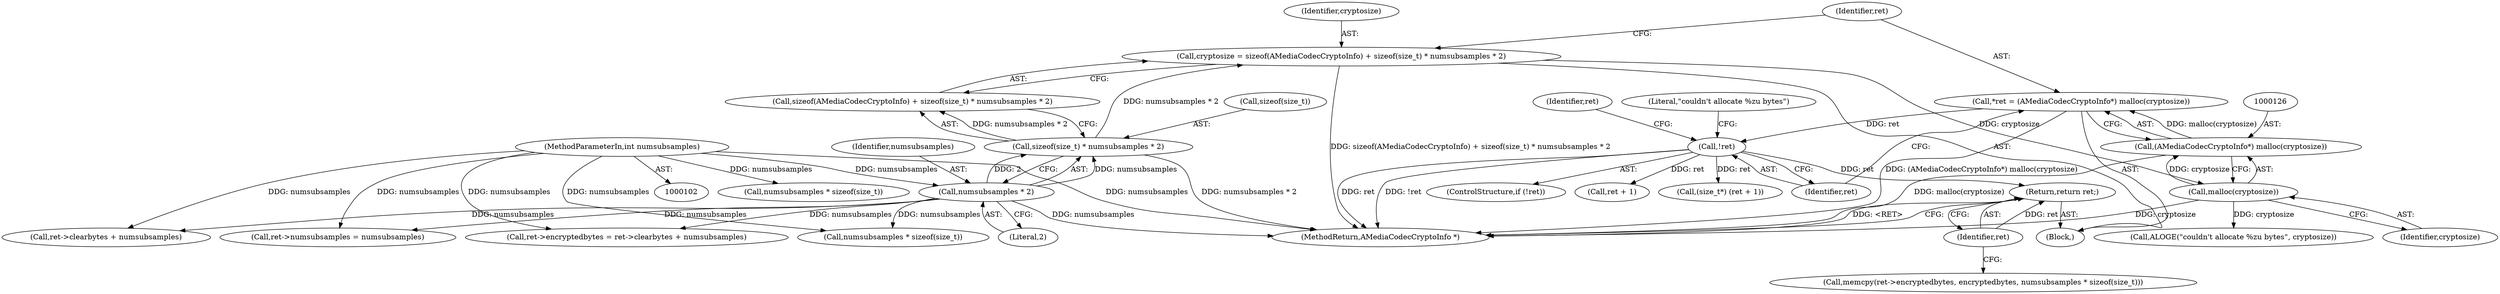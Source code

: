 digraph "0_Android_2b4667baa5a2badbdfec1794156ee17d4afef37c@pointer" {
"1000210" [label="(Return,return ret;)"];
"1000211" [label="(Identifier,ret)"];
"1000130" [label="(Call,!ret)"];
"1000123" [label="(Call,*ret = (AMediaCodecCryptoInfo*) malloc(cryptosize))"];
"1000125" [label="(Call,(AMediaCodecCryptoInfo*) malloc(cryptosize))"];
"1000127" [label="(Call,malloc(cryptosize))"];
"1000111" [label="(Call,cryptosize = sizeof(AMediaCodecCryptoInfo) + sizeof(size_t) * numsubsamples * 2)"];
"1000116" [label="(Call,sizeof(size_t) * numsubsamples * 2)"];
"1000119" [label="(Call,numsubsamples * 2)"];
"1000103" [label="(MethodParameterIn,int numsubsamples)"];
"1000140" [label="(Identifier,ret)"];
"1000197" [label="(Call,numsubsamples * sizeof(size_t))"];
"1000112" [label="(Identifier,cryptosize)"];
"1000183" [label="(Call,ret->encryptedbytes = ret->clearbytes + numsubsamples)"];
"1000113" [label="(Call,sizeof(AMediaCodecCryptoInfo) + sizeof(size_t) * numsubsamples * 2)"];
"1000116" [label="(Call,sizeof(size_t) * numsubsamples * 2)"];
"1000180" [label="(Call,ret + 1)"];
"1000111" [label="(Call,cryptosize = sizeof(AMediaCodecCryptoInfo) + sizeof(size_t) * numsubsamples * 2)"];
"1000125" [label="(Call,(AMediaCodecCryptoInfo*) malloc(cryptosize))"];
"1000206" [label="(Call,numsubsamples * sizeof(size_t))"];
"1000187" [label="(Call,ret->clearbytes + numsubsamples)"];
"1000128" [label="(Identifier,cryptosize)"];
"1000133" [label="(Call,ALOGE(\"couldn't allocate %zu bytes\", cryptosize))"];
"1000103" [label="(MethodParameterIn,int numsubsamples)"];
"1000109" [label="(Block,)"];
"1000210" [label="(Return,return ret;)"];
"1000131" [label="(Identifier,ret)"];
"1000178" [label="(Call,(size_t*) (ret + 1))"];
"1000138" [label="(Call,ret->numsubsamples = numsubsamples)"];
"1000212" [label="(MethodReturn,AMediaCodecCryptoInfo *)"];
"1000129" [label="(ControlStructure,if (!ret))"];
"1000121" [label="(Literal,2)"];
"1000130" [label="(Call,!ret)"];
"1000123" [label="(Call,*ret = (AMediaCodecCryptoInfo*) malloc(cryptosize))"];
"1000201" [label="(Call,memcpy(ret->encryptedbytes, encryptedbytes, numsubsamples * sizeof(size_t)))"];
"1000134" [label="(Literal,\"couldn't allocate %zu bytes\")"];
"1000127" [label="(Call,malloc(cryptosize))"];
"1000124" [label="(Identifier,ret)"];
"1000117" [label="(Call,sizeof(size_t))"];
"1000120" [label="(Identifier,numsubsamples)"];
"1000119" [label="(Call,numsubsamples * 2)"];
"1000211" [label="(Identifier,ret)"];
"1000210" -> "1000109"  [label="AST: "];
"1000210" -> "1000211"  [label="CFG: "];
"1000211" -> "1000210"  [label="AST: "];
"1000212" -> "1000210"  [label="CFG: "];
"1000210" -> "1000212"  [label="DDG: <RET>"];
"1000211" -> "1000210"  [label="DDG: ret"];
"1000130" -> "1000210"  [label="DDG: ret"];
"1000211" -> "1000201"  [label="CFG: "];
"1000130" -> "1000129"  [label="AST: "];
"1000130" -> "1000131"  [label="CFG: "];
"1000131" -> "1000130"  [label="AST: "];
"1000134" -> "1000130"  [label="CFG: "];
"1000140" -> "1000130"  [label="CFG: "];
"1000130" -> "1000212"  [label="DDG: !ret"];
"1000130" -> "1000212"  [label="DDG: ret"];
"1000123" -> "1000130"  [label="DDG: ret"];
"1000130" -> "1000178"  [label="DDG: ret"];
"1000130" -> "1000180"  [label="DDG: ret"];
"1000123" -> "1000109"  [label="AST: "];
"1000123" -> "1000125"  [label="CFG: "];
"1000124" -> "1000123"  [label="AST: "];
"1000125" -> "1000123"  [label="AST: "];
"1000131" -> "1000123"  [label="CFG: "];
"1000123" -> "1000212"  [label="DDG: (AMediaCodecCryptoInfo*) malloc(cryptosize)"];
"1000125" -> "1000123"  [label="DDG: malloc(cryptosize)"];
"1000125" -> "1000127"  [label="CFG: "];
"1000126" -> "1000125"  [label="AST: "];
"1000127" -> "1000125"  [label="AST: "];
"1000125" -> "1000212"  [label="DDG: malloc(cryptosize)"];
"1000127" -> "1000125"  [label="DDG: cryptosize"];
"1000127" -> "1000128"  [label="CFG: "];
"1000128" -> "1000127"  [label="AST: "];
"1000127" -> "1000212"  [label="DDG: cryptosize"];
"1000111" -> "1000127"  [label="DDG: cryptosize"];
"1000127" -> "1000133"  [label="DDG: cryptosize"];
"1000111" -> "1000109"  [label="AST: "];
"1000111" -> "1000113"  [label="CFG: "];
"1000112" -> "1000111"  [label="AST: "];
"1000113" -> "1000111"  [label="AST: "];
"1000124" -> "1000111"  [label="CFG: "];
"1000111" -> "1000212"  [label="DDG: sizeof(AMediaCodecCryptoInfo) + sizeof(size_t) * numsubsamples * 2"];
"1000116" -> "1000111"  [label="DDG: numsubsamples * 2"];
"1000116" -> "1000113"  [label="AST: "];
"1000116" -> "1000119"  [label="CFG: "];
"1000117" -> "1000116"  [label="AST: "];
"1000119" -> "1000116"  [label="AST: "];
"1000113" -> "1000116"  [label="CFG: "];
"1000116" -> "1000212"  [label="DDG: numsubsamples * 2"];
"1000116" -> "1000113"  [label="DDG: numsubsamples * 2"];
"1000119" -> "1000116"  [label="DDG: numsubsamples"];
"1000119" -> "1000116"  [label="DDG: 2"];
"1000119" -> "1000121"  [label="CFG: "];
"1000120" -> "1000119"  [label="AST: "];
"1000121" -> "1000119"  [label="AST: "];
"1000119" -> "1000212"  [label="DDG: numsubsamples"];
"1000103" -> "1000119"  [label="DDG: numsubsamples"];
"1000119" -> "1000138"  [label="DDG: numsubsamples"];
"1000119" -> "1000183"  [label="DDG: numsubsamples"];
"1000119" -> "1000187"  [label="DDG: numsubsamples"];
"1000119" -> "1000197"  [label="DDG: numsubsamples"];
"1000103" -> "1000102"  [label="AST: "];
"1000103" -> "1000212"  [label="DDG: numsubsamples"];
"1000103" -> "1000138"  [label="DDG: numsubsamples"];
"1000103" -> "1000183"  [label="DDG: numsubsamples"];
"1000103" -> "1000187"  [label="DDG: numsubsamples"];
"1000103" -> "1000197"  [label="DDG: numsubsamples"];
"1000103" -> "1000206"  [label="DDG: numsubsamples"];
}
